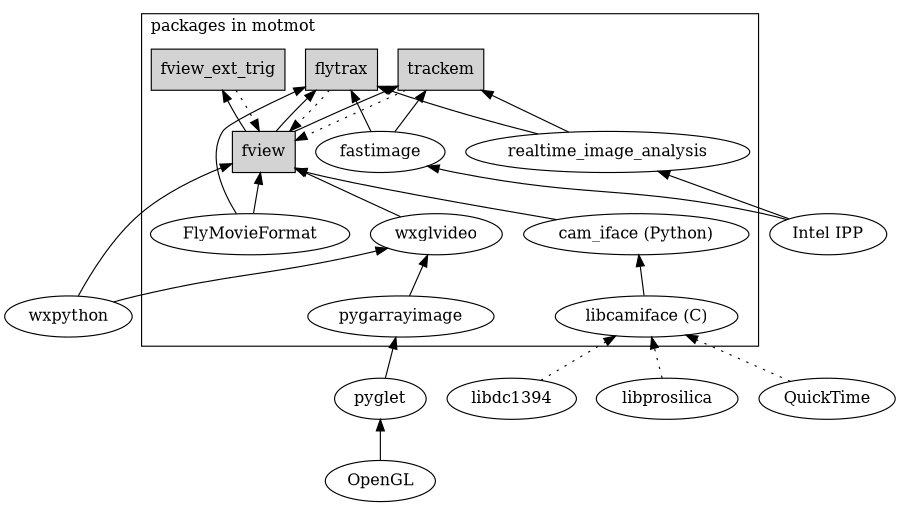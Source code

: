 digraph G {
  size ="6,4";
  rankdir=BT;
  subgraph cluster0 {
    libcamiface -> cam_iface;
    cam_iface -> fview;
    fview -> flytrax;
    fview -> fview_ext_trig;
    fview_ext_trig -> fview [style=dotted];
    pygarrayimage -> wxglvideo;
    wxglvideo -> fview;
    realtime_image_analysis -> flytrax;
    fastimage -> flytrax;
    FlyMovieFormat -> fview;
    FlyMovieFormat -> flytrax;
    flytrax -> fview [style=dotted];
    fastimage -> trackem;
    realtime_image_analysis -> trackem;
    trackem -> fview [style=dotted];
    fview -> trackem;
    labelloc=b;
    labeljust=l;
    label = "packages in motmot";
  }

  quicktime -> libcamiface [style=dotted];
  libdc1394 -> libcamiface [style=dotted];
  libprosilica -> libcamiface [style=dotted];
  wxpython -> wxglvideo;
  wxpython -> fview;
  opengl -> pyglet;
  pyglet -> pygarrayimage;
  ipp -> realtime_image_analysis;
  ipp -> fastimage;

  libcamiface [label="libcamiface (C)"];
  cam_iface [label="cam_iface (Python)"];

  quicktime [label="QuickTime", URL="http://www.apple.com/quicktime/"];
  libdc1394 [label="libdc1394", 
             URL="http://damien.douxchamps.net/ieee1394/libdc1394/"];
  libprosilica [label="libprosilica",
                URL="http://www.prosilica.com/"];
  ipp [label="Intel IPP", URL="http://intel.com/software/products/ipp"];
  opengl [label="OpenGL",
          URL="http://opengl.org/"];
  pyglet [URL="http://www.pyglet.org/"];
  wxpython [URL="http://www.wxpython.org/"];

  libcamiface [URL="file:///home/astraw/src/motmot/doc/build/html/libcamiface.html"];
  cam_iface [URL="http://code.astraw.com/projects/motmot/cam_iface.html"]
  fview [shape=box,style=filled,
         URL="http://code.astraw.com/projects/motmot/fview.html"];
  trackem [shape=box,style=filled];
  flytrax [shape=box,style=filled];
  fview_ext_trig [shape=box,style=filled,
              URL="http://code.astraw.com/projects/motmot/fview_ext_trig.html"];
  wxglvideo [URL="http://code.astraw.com/projects/motmot/wxglvideo.html"];
  pygarrayimage [URL="http://code.astraw.com/projects/motmot/pygarrayimage.html"];
  flytrax [URL="http://code.astraw.com/projects/motmot/flytrax.html"];
}
